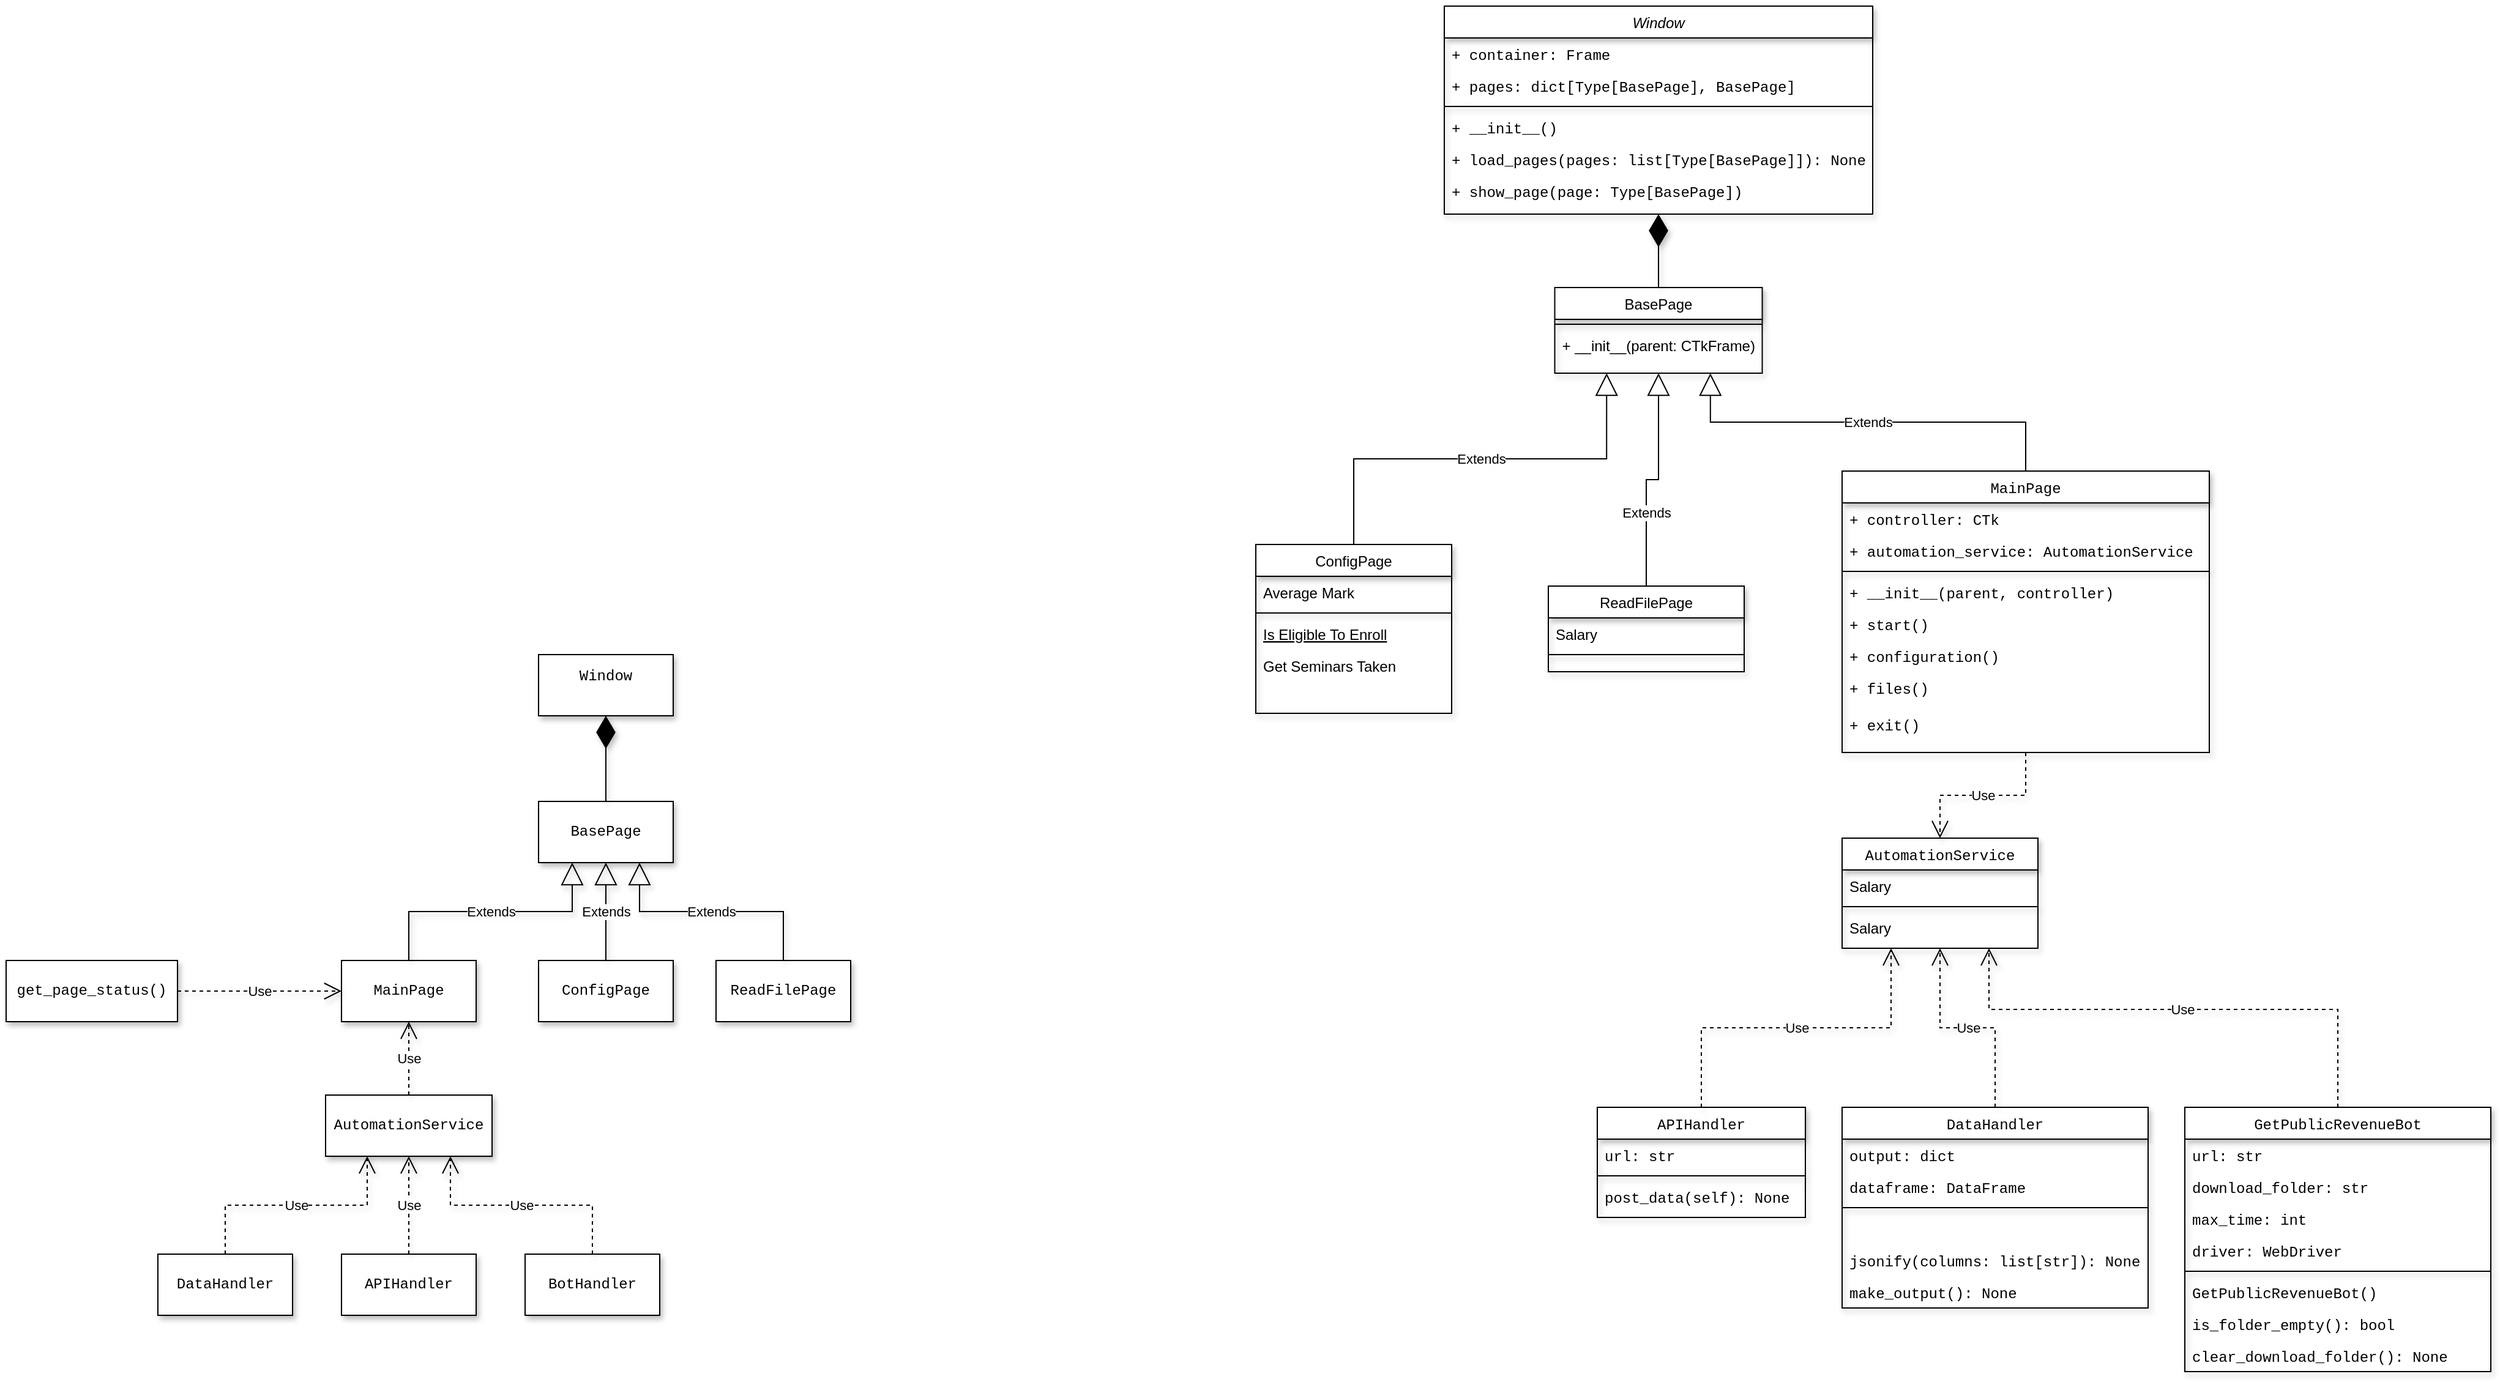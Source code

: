 <mxfile version="24.7.16">
  <diagram id="C5RBs43oDa-KdzZeNtuy" name="Page-1">
    <mxGraphModel dx="896" dy="491" grid="1" gridSize="10" guides="1" tooltips="1" connect="1" arrows="1" fold="1" page="1" pageScale="1" pageWidth="827" pageHeight="1169" math="0" shadow="0">
      <root>
        <mxCell id="WIyWlLk6GJQsqaUBKTNV-0" />
        <mxCell id="WIyWlLk6GJQsqaUBKTNV-1" parent="WIyWlLk6GJQsqaUBKTNV-0" />
        <mxCell id="zkfFHV4jXpPFQw0GAbJ--0" value="Window" style="swimlane;fontStyle=2;align=center;verticalAlign=top;childLayout=stackLayout;horizontal=1;startSize=26;horizontalStack=0;resizeParent=1;resizeLast=0;collapsible=1;marginBottom=0;rounded=0;shadow=1;strokeWidth=1;" parent="WIyWlLk6GJQsqaUBKTNV-1" vertex="1">
          <mxGeometry x="1235" y="410" width="350" height="170" as="geometry">
            <mxRectangle x="230" y="140" width="160" height="26" as="alternateBounds" />
          </mxGeometry>
        </mxCell>
        <mxCell id="zkfFHV4jXpPFQw0GAbJ--1" value="+ container: Frame" style="text;align=left;verticalAlign=top;spacingLeft=4;spacingRight=4;overflow=hidden;rotatable=0;points=[[0,0.5],[1,0.5]];portConstraint=eastwest;fontFamily=Courier New;shadow=1;" parent="zkfFHV4jXpPFQw0GAbJ--0" vertex="1">
          <mxGeometry y="26" width="350" height="26" as="geometry" />
        </mxCell>
        <mxCell id="g-zU0oQT_0GEfk-_0RB5-38" value="+ pages: dict[Type[BasePage], BasePage]" style="text;align=left;verticalAlign=top;spacingLeft=4;spacingRight=4;overflow=hidden;rotatable=0;points=[[0,0.5],[1,0.5]];portConstraint=eastwest;fontFamily=Courier New;shadow=1;" parent="zkfFHV4jXpPFQw0GAbJ--0" vertex="1">
          <mxGeometry y="52" width="350" height="26" as="geometry" />
        </mxCell>
        <mxCell id="zkfFHV4jXpPFQw0GAbJ--4" value="" style="line;html=1;strokeWidth=1;align=left;verticalAlign=middle;spacingTop=-1;spacingLeft=3;spacingRight=3;rotatable=0;labelPosition=right;points=[];portConstraint=eastwest;shadow=1;" parent="zkfFHV4jXpPFQw0GAbJ--0" vertex="1">
          <mxGeometry y="78" width="350" height="8" as="geometry" />
        </mxCell>
        <mxCell id="zkfFHV4jXpPFQw0GAbJ--5" value="+ __init__()" style="text;align=left;verticalAlign=top;spacingLeft=4;spacingRight=4;overflow=hidden;rotatable=0;points=[[0,0.5],[1,0.5]];portConstraint=eastwest;fontFamily=Courier New;shadow=1;" parent="zkfFHV4jXpPFQw0GAbJ--0" vertex="1">
          <mxGeometry y="86" width="350" height="26" as="geometry" />
        </mxCell>
        <mxCell id="QHscMvE9-RnjpSWjxgZC-1" value="+ load_pages(pages: list[Type[BasePage]]): None" style="text;align=left;verticalAlign=top;spacingLeft=4;spacingRight=4;overflow=hidden;rotatable=0;points=[[0,0.5],[1,0.5]];portConstraint=eastwest;fontFamily=Courier New;shadow=1;" parent="zkfFHV4jXpPFQw0GAbJ--0" vertex="1">
          <mxGeometry y="112" width="350" height="26" as="geometry" />
        </mxCell>
        <mxCell id="QHscMvE9-RnjpSWjxgZC-0" value="+ show_page(page: Type[BasePage])" style="text;align=left;verticalAlign=top;spacingLeft=4;spacingRight=4;overflow=hidden;rotatable=0;points=[[0,0.5],[1,0.5]];portConstraint=eastwest;fontFamily=Courier New;shadow=1;" parent="zkfFHV4jXpPFQw0GAbJ--0" vertex="1">
          <mxGeometry y="138" width="350" height="26" as="geometry" />
        </mxCell>
        <mxCell id="zkfFHV4jXpPFQw0GAbJ--6" value="ConfigPage" style="swimlane;fontStyle=0;align=center;verticalAlign=top;childLayout=stackLayout;horizontal=1;startSize=26;horizontalStack=0;resizeParent=1;resizeLast=0;collapsible=1;marginBottom=0;rounded=0;shadow=1;strokeWidth=1;" parent="WIyWlLk6GJQsqaUBKTNV-1" vertex="1">
          <mxGeometry x="1081" y="850" width="160" height="138" as="geometry">
            <mxRectangle x="130" y="380" width="160" height="26" as="alternateBounds" />
          </mxGeometry>
        </mxCell>
        <mxCell id="zkfFHV4jXpPFQw0GAbJ--8" value="Average Mark" style="text;align=left;verticalAlign=top;spacingLeft=4;spacingRight=4;overflow=hidden;rotatable=0;points=[[0,0.5],[1,0.5]];portConstraint=eastwest;rounded=0;shadow=1;html=0;" parent="zkfFHV4jXpPFQw0GAbJ--6" vertex="1">
          <mxGeometry y="26" width="160" height="26" as="geometry" />
        </mxCell>
        <mxCell id="zkfFHV4jXpPFQw0GAbJ--9" value="" style="line;html=1;strokeWidth=1;align=left;verticalAlign=middle;spacingTop=-1;spacingLeft=3;spacingRight=3;rotatable=0;labelPosition=right;points=[];portConstraint=eastwest;shadow=1;" parent="zkfFHV4jXpPFQw0GAbJ--6" vertex="1">
          <mxGeometry y="52" width="160" height="8" as="geometry" />
        </mxCell>
        <mxCell id="zkfFHV4jXpPFQw0GAbJ--10" value="Is Eligible To Enroll" style="text;align=left;verticalAlign=top;spacingLeft=4;spacingRight=4;overflow=hidden;rotatable=0;points=[[0,0.5],[1,0.5]];portConstraint=eastwest;fontStyle=4;shadow=1;" parent="zkfFHV4jXpPFQw0GAbJ--6" vertex="1">
          <mxGeometry y="60" width="160" height="26" as="geometry" />
        </mxCell>
        <mxCell id="zkfFHV4jXpPFQw0GAbJ--11" value="Get Seminars Taken" style="text;align=left;verticalAlign=top;spacingLeft=4;spacingRight=4;overflow=hidden;rotatable=0;points=[[0,0.5],[1,0.5]];portConstraint=eastwest;shadow=1;" parent="zkfFHV4jXpPFQw0GAbJ--6" vertex="1">
          <mxGeometry y="86" width="160" height="26" as="geometry" />
        </mxCell>
        <mxCell id="zkfFHV4jXpPFQw0GAbJ--13" value="ReadFilePage" style="swimlane;fontStyle=0;align=center;verticalAlign=top;childLayout=stackLayout;horizontal=1;startSize=26;horizontalStack=0;resizeParent=1;resizeLast=0;collapsible=1;marginBottom=0;rounded=0;shadow=1;strokeWidth=1;" parent="WIyWlLk6GJQsqaUBKTNV-1" vertex="1">
          <mxGeometry x="1320" y="884" width="160" height="70" as="geometry">
            <mxRectangle x="340" y="380" width="170" height="26" as="alternateBounds" />
          </mxGeometry>
        </mxCell>
        <mxCell id="zkfFHV4jXpPFQw0GAbJ--14" value="Salary" style="text;align=left;verticalAlign=top;spacingLeft=4;spacingRight=4;overflow=hidden;rotatable=0;points=[[0,0.5],[1,0.5]];portConstraint=eastwest;shadow=1;" parent="zkfFHV4jXpPFQw0GAbJ--13" vertex="1">
          <mxGeometry y="26" width="160" height="26" as="geometry" />
        </mxCell>
        <mxCell id="zkfFHV4jXpPFQw0GAbJ--15" value="" style="line;html=1;strokeWidth=1;align=left;verticalAlign=middle;spacingTop=-1;spacingLeft=3;spacingRight=3;rotatable=0;labelPosition=right;points=[];portConstraint=eastwest;shadow=1;" parent="zkfFHV4jXpPFQw0GAbJ--13" vertex="1">
          <mxGeometry y="52" width="160" height="8" as="geometry" />
        </mxCell>
        <mxCell id="zkfFHV4jXpPFQw0GAbJ--17" value="MainPage" style="swimlane;fontStyle=0;align=center;verticalAlign=top;childLayout=stackLayout;horizontal=1;startSize=26;horizontalStack=0;resizeParent=1;resizeLast=0;collapsible=1;marginBottom=0;rounded=0;shadow=1;strokeWidth=1;fontFamily=Courier New;" parent="WIyWlLk6GJQsqaUBKTNV-1" vertex="1">
          <mxGeometry x="1560" y="790" width="300" height="230" as="geometry">
            <mxRectangle x="550" y="140" width="160" height="26" as="alternateBounds" />
          </mxGeometry>
        </mxCell>
        <mxCell id="zkfFHV4jXpPFQw0GAbJ--18" value="+ controller: CTk" style="text;align=left;verticalAlign=top;spacingLeft=4;spacingRight=4;overflow=hidden;rotatable=0;points=[[0,0.5],[1,0.5]];portConstraint=eastwest;shadow=1;fontFamily=Courier New;" parent="zkfFHV4jXpPFQw0GAbJ--17" vertex="1">
          <mxGeometry y="26" width="300" height="26" as="geometry" />
        </mxCell>
        <mxCell id="zkfFHV4jXpPFQw0GAbJ--20" value="+ automation_service: AutomationService" style="text;align=left;verticalAlign=top;spacingLeft=4;spacingRight=4;overflow=hidden;rotatable=0;points=[[0,0.5],[1,0.5]];portConstraint=eastwest;rounded=0;shadow=1;html=0;fontFamily=Courier New;" parent="zkfFHV4jXpPFQw0GAbJ--17" vertex="1">
          <mxGeometry y="52" width="300" height="26" as="geometry" />
        </mxCell>
        <mxCell id="zkfFHV4jXpPFQw0GAbJ--23" value="" style="line;html=1;strokeWidth=1;align=left;verticalAlign=middle;spacingTop=-1;spacingLeft=3;spacingRight=3;rotatable=0;labelPosition=right;points=[];portConstraint=eastwest;shadow=1;" parent="zkfFHV4jXpPFQw0GAbJ--17" vertex="1">
          <mxGeometry y="78" width="300" height="8" as="geometry" />
        </mxCell>
        <mxCell id="zkfFHV4jXpPFQw0GAbJ--24" value="+ __init__(parent, controller)" style="text;align=left;verticalAlign=top;spacingLeft=4;spacingRight=4;overflow=hidden;rotatable=0;points=[[0,0.5],[1,0.5]];portConstraint=eastwest;shadow=1;fontFamily=Courier New;" parent="zkfFHV4jXpPFQw0GAbJ--17" vertex="1">
          <mxGeometry y="86" width="300" height="26" as="geometry" />
        </mxCell>
        <mxCell id="zkfFHV4jXpPFQw0GAbJ--25" value="+ start()" style="text;align=left;verticalAlign=top;spacingLeft=4;spacingRight=4;overflow=hidden;rotatable=0;points=[[0,0.5],[1,0.5]];portConstraint=eastwest;shadow=1;fontFamily=Courier New;" parent="zkfFHV4jXpPFQw0GAbJ--17" vertex="1">
          <mxGeometry y="112" width="300" height="26" as="geometry" />
        </mxCell>
        <mxCell id="ytB4MkpsGnKEpf6S8_Jn-2" value="+ configuration()" style="text;align=left;verticalAlign=top;spacingLeft=4;spacingRight=4;overflow=hidden;rotatable=0;points=[[0,0.5],[1,0.5]];portConstraint=eastwest;shadow=1;fontFamily=Courier New;" vertex="1" parent="zkfFHV4jXpPFQw0GAbJ--17">
          <mxGeometry y="138" width="300" height="26" as="geometry" />
        </mxCell>
        <mxCell id="ytB4MkpsGnKEpf6S8_Jn-1" value="+ files()" style="text;align=left;verticalAlign=top;spacingLeft=4;spacingRight=4;overflow=hidden;rotatable=0;points=[[0,0.5],[1,0.5]];portConstraint=eastwest;shadow=1;fontFamily=Courier New;" vertex="1" parent="zkfFHV4jXpPFQw0GAbJ--17">
          <mxGeometry y="164" width="300" height="30" as="geometry" />
        </mxCell>
        <mxCell id="ytB4MkpsGnKEpf6S8_Jn-0" value="+ exit()" style="text;align=left;verticalAlign=top;spacingLeft=4;spacingRight=4;overflow=hidden;rotatable=0;points=[[0,0.5],[1,0.5]];portConstraint=eastwest;shadow=1;fontFamily=Courier New;" vertex="1" parent="zkfFHV4jXpPFQw0GAbJ--17">
          <mxGeometry y="194" width="300" height="26" as="geometry" />
        </mxCell>
        <mxCell id="QHscMvE9-RnjpSWjxgZC-2" value="AutomationService" style="swimlane;fontStyle=0;align=center;verticalAlign=top;childLayout=stackLayout;horizontal=1;startSize=26;horizontalStack=0;resizeParent=1;resizeLast=0;collapsible=1;marginBottom=0;rounded=0;shadow=1;strokeWidth=1;fontFamily=Courier New;" parent="WIyWlLk6GJQsqaUBKTNV-1" vertex="1">
          <mxGeometry x="1560" y="1090" width="160" height="90" as="geometry">
            <mxRectangle x="340" y="380" width="170" height="26" as="alternateBounds" />
          </mxGeometry>
        </mxCell>
        <mxCell id="QHscMvE9-RnjpSWjxgZC-3" value="Salary" style="text;align=left;verticalAlign=top;spacingLeft=4;spacingRight=4;overflow=hidden;rotatable=0;points=[[0,0.5],[1,0.5]];portConstraint=eastwest;shadow=1;" parent="QHscMvE9-RnjpSWjxgZC-2" vertex="1">
          <mxGeometry y="26" width="160" height="26" as="geometry" />
        </mxCell>
        <mxCell id="QHscMvE9-RnjpSWjxgZC-4" value="" style="line;html=1;strokeWidth=1;align=left;verticalAlign=middle;spacingTop=-1;spacingLeft=3;spacingRight=3;rotatable=0;labelPosition=right;points=[];portConstraint=eastwest;shadow=1;" parent="QHscMvE9-RnjpSWjxgZC-2" vertex="1">
          <mxGeometry y="52" width="160" height="8" as="geometry" />
        </mxCell>
        <mxCell id="g-zU0oQT_0GEfk-_0RB5-23" value="Salary" style="text;align=left;verticalAlign=top;spacingLeft=4;spacingRight=4;overflow=hidden;rotatable=0;points=[[0,0.5],[1,0.5]];portConstraint=eastwest;shadow=1;" parent="QHscMvE9-RnjpSWjxgZC-2" vertex="1">
          <mxGeometry y="60" width="160" height="26" as="geometry" />
        </mxCell>
        <mxCell id="QHscMvE9-RnjpSWjxgZC-6" value="DataHandler" style="swimlane;fontStyle=0;align=center;verticalAlign=top;childLayout=stackLayout;horizontal=1;startSize=26;horizontalStack=0;resizeParent=1;resizeLast=0;collapsible=1;marginBottom=0;rounded=0;shadow=1;strokeWidth=1;fontFamily=Courier New;" parent="WIyWlLk6GJQsqaUBKTNV-1" vertex="1">
          <mxGeometry x="1560" y="1310" width="250" height="164" as="geometry">
            <mxRectangle x="550" y="140" width="160" height="26" as="alternateBounds" />
          </mxGeometry>
        </mxCell>
        <mxCell id="QHscMvE9-RnjpSWjxgZC-7" value="output: dict" style="text;align=left;verticalAlign=top;spacingLeft=4;spacingRight=4;overflow=hidden;rotatable=0;points=[[0,0.5],[1,0.5]];portConstraint=eastwest;fontFamily=Courier New;shadow=1;" parent="QHscMvE9-RnjpSWjxgZC-6" vertex="1">
          <mxGeometry y="26" width="250" height="26" as="geometry" />
        </mxCell>
        <mxCell id="QHscMvE9-RnjpSWjxgZC-8" value="dataframe: DataFrame" style="text;align=left;verticalAlign=top;spacingLeft=4;spacingRight=4;overflow=hidden;rotatable=0;points=[[0,0.5],[1,0.5]];portConstraint=eastwest;rounded=0;shadow=1;html=0;fontFamily=Courier New;" parent="QHscMvE9-RnjpSWjxgZC-6" vertex="1">
          <mxGeometry y="52" width="250" height="26" as="geometry" />
        </mxCell>
        <mxCell id="QHscMvE9-RnjpSWjxgZC-12" value="" style="line;html=1;strokeWidth=1;align=left;verticalAlign=middle;spacingTop=-1;spacingLeft=3;spacingRight=3;rotatable=0;labelPosition=right;points=[];portConstraint=eastwest;shadow=1;" parent="QHscMvE9-RnjpSWjxgZC-6" vertex="1">
          <mxGeometry y="78" width="250" height="8" as="geometry" />
        </mxCell>
        <mxCell id="g-zU0oQT_0GEfk-_0RB5-37" style="text;align=left;verticalAlign=top;spacingLeft=4;spacingRight=4;overflow=hidden;rotatable=0;points=[[0,0.5],[1,0.5]];portConstraint=eastwest;fontFamily=Courier New;shadow=1;" parent="QHscMvE9-RnjpSWjxgZC-6" vertex="1">
          <mxGeometry y="86" width="250" height="26" as="geometry" />
        </mxCell>
        <mxCell id="QHscMvE9-RnjpSWjxgZC-13" value="jsonify(columns: list[str]): None" style="text;align=left;verticalAlign=top;spacingLeft=4;spacingRight=4;overflow=hidden;rotatable=0;points=[[0,0.5],[1,0.5]];portConstraint=eastwest;fontFamily=Courier New;shadow=1;" parent="QHscMvE9-RnjpSWjxgZC-6" vertex="1">
          <mxGeometry y="112" width="250" height="26" as="geometry" />
        </mxCell>
        <mxCell id="QHscMvE9-RnjpSWjxgZC-14" value="make_output(): None" style="text;align=left;verticalAlign=top;spacingLeft=4;spacingRight=4;overflow=hidden;rotatable=0;points=[[0,0.5],[1,0.5]];portConstraint=eastwest;fontFamily=Courier New;shadow=1;" parent="QHscMvE9-RnjpSWjxgZC-6" vertex="1">
          <mxGeometry y="138" width="250" height="26" as="geometry" />
        </mxCell>
        <mxCell id="QHscMvE9-RnjpSWjxgZC-15" value="APIHandler" style="swimlane;fontStyle=0;align=center;verticalAlign=top;childLayout=stackLayout;horizontal=1;startSize=26;horizontalStack=0;resizeParent=1;resizeLast=0;collapsible=1;marginBottom=0;rounded=0;shadow=1;strokeWidth=1;fontFamily=Courier New;" parent="WIyWlLk6GJQsqaUBKTNV-1" vertex="1">
          <mxGeometry x="1360" y="1310" width="170" height="90" as="geometry">
            <mxRectangle x="550" y="140" width="160" height="26" as="alternateBounds" />
          </mxGeometry>
        </mxCell>
        <mxCell id="QHscMvE9-RnjpSWjxgZC-16" value="url: str    " style="text;align=left;verticalAlign=top;spacingLeft=4;spacingRight=4;overflow=hidden;rotatable=0;points=[[0,0.5],[1,0.5]];portConstraint=eastwest;fontFamily=Courier New;shadow=1;" parent="QHscMvE9-RnjpSWjxgZC-15" vertex="1">
          <mxGeometry y="26" width="170" height="26" as="geometry" />
        </mxCell>
        <mxCell id="QHscMvE9-RnjpSWjxgZC-21" value="" style="line;html=1;strokeWidth=1;align=left;verticalAlign=middle;spacingTop=-1;spacingLeft=3;spacingRight=3;rotatable=0;labelPosition=right;points=[];portConstraint=eastwest;shadow=1;" parent="QHscMvE9-RnjpSWjxgZC-15" vertex="1">
          <mxGeometry y="52" width="170" height="8" as="geometry" />
        </mxCell>
        <mxCell id="QHscMvE9-RnjpSWjxgZC-22" value="post_data(self): None" style="text;align=left;verticalAlign=top;spacingLeft=4;spacingRight=4;overflow=hidden;rotatable=0;points=[[0,0.5],[1,0.5]];portConstraint=eastwest;fontFamily=Courier New;shadow=1;" parent="QHscMvE9-RnjpSWjxgZC-15" vertex="1">
          <mxGeometry y="60" width="170" height="26" as="geometry" />
        </mxCell>
        <mxCell id="g-zU0oQT_0GEfk-_0RB5-0" value="Window&lt;div&gt;&lt;br&gt;&lt;/div&gt;" style="html=1;whiteSpace=wrap;fontFamily=Courier New;shadow=1;" parent="WIyWlLk6GJQsqaUBKTNV-1" vertex="1">
          <mxGeometry x="495" y="940" width="110" height="50" as="geometry" />
        </mxCell>
        <mxCell id="g-zU0oQT_0GEfk-_0RB5-2" value="BasePage" style="html=1;whiteSpace=wrap;fontFamily=Courier New;shadow=1;" parent="WIyWlLk6GJQsqaUBKTNV-1" vertex="1">
          <mxGeometry x="495" y="1060" width="110" height="50" as="geometry" />
        </mxCell>
        <mxCell id="g-zU0oQT_0GEfk-_0RB5-4" value="MainPage" style="html=1;whiteSpace=wrap;fontFamily=Courier New;shadow=1;" parent="WIyWlLk6GJQsqaUBKTNV-1" vertex="1">
          <mxGeometry x="334" y="1190" width="110" height="50" as="geometry" />
        </mxCell>
        <mxCell id="g-zU0oQT_0GEfk-_0RB5-5" value="ConfigPage" style="html=1;whiteSpace=wrap;fontFamily=Courier New;shadow=1;" parent="WIyWlLk6GJQsqaUBKTNV-1" vertex="1">
          <mxGeometry x="495" y="1190" width="110" height="50" as="geometry" />
        </mxCell>
        <mxCell id="g-zU0oQT_0GEfk-_0RB5-6" value="ReadFilePage" style="html=1;whiteSpace=wrap;fontFamily=Courier New;shadow=1;" parent="WIyWlLk6GJQsqaUBKTNV-1" vertex="1">
          <mxGeometry x="640" y="1190" width="110" height="50" as="geometry" />
        </mxCell>
        <mxCell id="g-zU0oQT_0GEfk-_0RB5-7" value="Extends" style="endArrow=block;endSize=16;endFill=0;html=1;rounded=0;exitX=0.5;exitY=0;exitDx=0;exitDy=0;entryX=0.25;entryY=1;entryDx=0;entryDy=0;edgeStyle=orthogonalEdgeStyle;shadow=1;" parent="WIyWlLk6GJQsqaUBKTNV-1" source="g-zU0oQT_0GEfk-_0RB5-4" target="g-zU0oQT_0GEfk-_0RB5-2" edge="1">
          <mxGeometry width="160" relative="1" as="geometry">
            <mxPoint x="370" y="1320" as="sourcePoint" />
            <mxPoint x="530" y="1320" as="targetPoint" />
          </mxGeometry>
        </mxCell>
        <mxCell id="g-zU0oQT_0GEfk-_0RB5-8" value="Extends" style="endArrow=block;endSize=16;endFill=0;html=1;rounded=0;exitX=0.5;exitY=0;exitDx=0;exitDy=0;entryX=0.5;entryY=1;entryDx=0;entryDy=0;shadow=1;" parent="WIyWlLk6GJQsqaUBKTNV-1" source="g-zU0oQT_0GEfk-_0RB5-5" target="g-zU0oQT_0GEfk-_0RB5-2" edge="1">
          <mxGeometry width="160" relative="1" as="geometry">
            <mxPoint x="399" y="1200" as="sourcePoint" />
            <mxPoint x="538" y="1120" as="targetPoint" />
          </mxGeometry>
        </mxCell>
        <mxCell id="g-zU0oQT_0GEfk-_0RB5-9" value="Extends" style="endArrow=block;endSize=16;endFill=0;html=1;rounded=0;exitX=0.5;exitY=0;exitDx=0;exitDy=0;entryX=0.75;entryY=1;entryDx=0;entryDy=0;edgeStyle=orthogonalEdgeStyle;shadow=1;" parent="WIyWlLk6GJQsqaUBKTNV-1" source="g-zU0oQT_0GEfk-_0RB5-6" target="g-zU0oQT_0GEfk-_0RB5-2" edge="1">
          <mxGeometry width="160" relative="1" as="geometry">
            <mxPoint x="560" y="1200" as="sourcePoint" />
            <mxPoint x="560" y="1120" as="targetPoint" />
          </mxGeometry>
        </mxCell>
        <mxCell id="g-zU0oQT_0GEfk-_0RB5-10" value="" style="endArrow=diamondThin;endFill=1;endSize=24;html=1;rounded=0;exitX=0.5;exitY=0;exitDx=0;exitDy=0;entryX=0.5;entryY=1;entryDx=0;entryDy=0;shadow=1;" parent="WIyWlLk6GJQsqaUBKTNV-1" source="g-zU0oQT_0GEfk-_0RB5-2" target="g-zU0oQT_0GEfk-_0RB5-0" edge="1">
          <mxGeometry width="160" relative="1" as="geometry">
            <mxPoint x="440" y="1070" as="sourcePoint" />
            <mxPoint x="420" y="1020" as="targetPoint" />
          </mxGeometry>
        </mxCell>
        <mxCell id="g-zU0oQT_0GEfk-_0RB5-11" value="AutomationService" style="html=1;whiteSpace=wrap;fontFamily=Courier New;shadow=1;" parent="WIyWlLk6GJQsqaUBKTNV-1" vertex="1">
          <mxGeometry x="321" y="1300" width="136" height="50" as="geometry" />
        </mxCell>
        <mxCell id="g-zU0oQT_0GEfk-_0RB5-12" value="BotHandler" style="html=1;whiteSpace=wrap;fontFamily=Courier New;shadow=1;" parent="WIyWlLk6GJQsqaUBKTNV-1" vertex="1">
          <mxGeometry x="484" y="1430" width="110" height="50" as="geometry" />
        </mxCell>
        <mxCell id="g-zU0oQT_0GEfk-_0RB5-13" value="DataHandler" style="html=1;whiteSpace=wrap;fontFamily=Courier New;shadow=1;" parent="WIyWlLk6GJQsqaUBKTNV-1" vertex="1">
          <mxGeometry x="184" y="1430" width="110" height="50" as="geometry" />
        </mxCell>
        <mxCell id="g-zU0oQT_0GEfk-_0RB5-14" value="APIHandler" style="html=1;whiteSpace=wrap;fontFamily=Courier New;shadow=1;" parent="WIyWlLk6GJQsqaUBKTNV-1" vertex="1">
          <mxGeometry x="334" y="1430" width="110" height="50" as="geometry" />
        </mxCell>
        <mxCell id="g-zU0oQT_0GEfk-_0RB5-15" value="Use" style="endArrow=open;endSize=12;dashed=1;html=1;rounded=0;exitX=0.5;exitY=0;exitDx=0;exitDy=0;entryX=0.25;entryY=1;entryDx=0;entryDy=0;edgeStyle=orthogonalEdgeStyle;shadow=1;" parent="WIyWlLk6GJQsqaUBKTNV-1" source="g-zU0oQT_0GEfk-_0RB5-13" target="g-zU0oQT_0GEfk-_0RB5-11" edge="1">
          <mxGeometry width="160" relative="1" as="geometry">
            <mxPoint x="284" y="1420" as="sourcePoint" />
            <mxPoint x="444" y="1420" as="targetPoint" />
          </mxGeometry>
        </mxCell>
        <mxCell id="g-zU0oQT_0GEfk-_0RB5-16" value="Use" style="endArrow=open;endSize=12;dashed=1;html=1;rounded=0;exitX=0.5;exitY=0;exitDx=0;exitDy=0;entryX=0.5;entryY=1;entryDx=0;entryDy=0;shadow=1;" parent="WIyWlLk6GJQsqaUBKTNV-1" source="g-zU0oQT_0GEfk-_0RB5-14" target="g-zU0oQT_0GEfk-_0RB5-11" edge="1">
          <mxGeometry width="160" relative="1" as="geometry">
            <mxPoint x="249" y="1440" as="sourcePoint" />
            <mxPoint x="399" y="1360" as="targetPoint" />
          </mxGeometry>
        </mxCell>
        <mxCell id="g-zU0oQT_0GEfk-_0RB5-17" value="Use" style="endArrow=open;endSize=12;dashed=1;html=1;rounded=0;exitX=0.5;exitY=0;exitDx=0;exitDy=0;entryX=0.75;entryY=1;entryDx=0;entryDy=0;edgeStyle=orthogonalEdgeStyle;shadow=1;" parent="WIyWlLk6GJQsqaUBKTNV-1" source="g-zU0oQT_0GEfk-_0RB5-12" target="g-zU0oQT_0GEfk-_0RB5-11" edge="1">
          <mxGeometry width="160" relative="1" as="geometry">
            <mxPoint x="399" y="1440" as="sourcePoint" />
            <mxPoint x="399" y="1360" as="targetPoint" />
          </mxGeometry>
        </mxCell>
        <mxCell id="g-zU0oQT_0GEfk-_0RB5-18" value="Use" style="endArrow=open;endSize=12;dashed=1;html=1;rounded=0;exitX=0.5;exitY=0;exitDx=0;exitDy=0;entryX=0.5;entryY=1;entryDx=0;entryDy=0;shadow=1;" parent="WIyWlLk6GJQsqaUBKTNV-1" source="g-zU0oQT_0GEfk-_0RB5-11" target="g-zU0oQT_0GEfk-_0RB5-4" edge="1">
          <mxGeometry width="160" relative="1" as="geometry">
            <mxPoint x="394.64" y="1350" as="sourcePoint" />
            <mxPoint x="394.64" y="1270" as="targetPoint" />
          </mxGeometry>
        </mxCell>
        <mxCell id="g-zU0oQT_0GEfk-_0RB5-19" value="&lt;div&gt;get_page_status()&lt;/div&gt;" style="html=1;whiteSpace=wrap;fontFamily=Courier New;shadow=1;" parent="WIyWlLk6GJQsqaUBKTNV-1" vertex="1">
          <mxGeometry x="60" y="1190" width="140" height="50" as="geometry" />
        </mxCell>
        <mxCell id="g-zU0oQT_0GEfk-_0RB5-20" value="Use" style="endArrow=open;endSize=12;dashed=1;html=1;rounded=0;exitX=1;exitY=0.5;exitDx=0;exitDy=0;entryX=0;entryY=0.5;entryDx=0;entryDy=0;edgeStyle=orthogonalEdgeStyle;shadow=1;" parent="WIyWlLk6GJQsqaUBKTNV-1" source="g-zU0oQT_0GEfk-_0RB5-19" target="g-zU0oQT_0GEfk-_0RB5-4" edge="1">
          <mxGeometry width="160" relative="1" as="geometry">
            <mxPoint x="249" y="1440" as="sourcePoint" />
            <mxPoint x="365" y="1360" as="targetPoint" />
          </mxGeometry>
        </mxCell>
        <mxCell id="g-zU0oQT_0GEfk-_0RB5-24" value="Use" style="endArrow=open;endSize=12;dashed=1;html=1;rounded=0;exitX=0.5;exitY=0;exitDx=0;exitDy=0;entryX=0.25;entryY=1;entryDx=0;entryDy=0;edgeStyle=orthogonalEdgeStyle;shadow=1;" parent="WIyWlLk6GJQsqaUBKTNV-1" source="QHscMvE9-RnjpSWjxgZC-15" target="QHscMvE9-RnjpSWjxgZC-2" edge="1">
          <mxGeometry width="160" relative="1" as="geometry">
            <mxPoint x="1457" y="1082" as="sourcePoint" />
            <mxPoint x="1570" y="1139" as="targetPoint" />
          </mxGeometry>
        </mxCell>
        <mxCell id="g-zU0oQT_0GEfk-_0RB5-25" value="Use" style="endArrow=open;endSize=12;dashed=1;html=1;rounded=0;entryX=0.5;entryY=1;entryDx=0;entryDy=0;edgeStyle=orthogonalEdgeStyle;exitX=0.5;exitY=0;exitDx=0;exitDy=0;shadow=1;" parent="WIyWlLk6GJQsqaUBKTNV-1" source="QHscMvE9-RnjpSWjxgZC-6" target="QHscMvE9-RnjpSWjxgZC-2" edge="1">
          <mxGeometry width="160" relative="1" as="geometry">
            <mxPoint x="1691" y="1310" as="sourcePoint" />
            <mxPoint x="1610" y="1190" as="targetPoint" />
          </mxGeometry>
        </mxCell>
        <mxCell id="g-zU0oQT_0GEfk-_0RB5-26" value="Use" style="endArrow=open;endSize=12;dashed=1;html=1;rounded=0;entryX=0.75;entryY=1;entryDx=0;entryDy=0;edgeStyle=orthogonalEdgeStyle;exitX=0.5;exitY=0;exitDx=0;exitDy=0;shadow=1;" parent="WIyWlLk6GJQsqaUBKTNV-1" source="g-zU0oQT_0GEfk-_0RB5-27" target="QHscMvE9-RnjpSWjxgZC-2" edge="1">
          <mxGeometry width="160" relative="1" as="geometry">
            <mxPoint x="1860" y="1300" as="sourcePoint" />
            <mxPoint x="1650" y="1190" as="targetPoint" />
            <Array as="points">
              <mxPoint x="1965" y="1230" />
              <mxPoint x="1680" y="1230" />
            </Array>
          </mxGeometry>
        </mxCell>
        <mxCell id="g-zU0oQT_0GEfk-_0RB5-27" value="GetPublicRevenueBot" style="swimlane;fontStyle=0;align=center;verticalAlign=top;childLayout=stackLayout;horizontal=1;startSize=26;horizontalStack=0;resizeParent=1;resizeLast=0;collapsible=1;marginBottom=0;rounded=0;shadow=1;strokeWidth=1;fontFamily=Courier New;" parent="WIyWlLk6GJQsqaUBKTNV-1" vertex="1">
          <mxGeometry x="1840" y="1310" width="250" height="216" as="geometry">
            <mxRectangle x="550" y="140" width="160" height="26" as="alternateBounds" />
          </mxGeometry>
        </mxCell>
        <mxCell id="g-zU0oQT_0GEfk-_0RB5-28" value="url: str" style="text;align=left;verticalAlign=top;spacingLeft=4;spacingRight=4;overflow=hidden;rotatable=0;points=[[0,0.5],[1,0.5]];portConstraint=eastwest;fontFamily=Courier New;shadow=1;" parent="g-zU0oQT_0GEfk-_0RB5-27" vertex="1">
          <mxGeometry y="26" width="250" height="26" as="geometry" />
        </mxCell>
        <mxCell id="g-zU0oQT_0GEfk-_0RB5-29" value="download_folder: str" style="text;align=left;verticalAlign=top;spacingLeft=4;spacingRight=4;overflow=hidden;rotatable=0;points=[[0,0.5],[1,0.5]];portConstraint=eastwest;rounded=0;shadow=1;html=0;fontFamily=Courier New;" parent="g-zU0oQT_0GEfk-_0RB5-27" vertex="1">
          <mxGeometry y="52" width="250" height="26" as="geometry" />
        </mxCell>
        <mxCell id="g-zU0oQT_0GEfk-_0RB5-34" value="max_time: int" style="text;align=left;verticalAlign=top;spacingLeft=4;spacingRight=4;overflow=hidden;rotatable=0;points=[[0,0.5],[1,0.5]];portConstraint=eastwest;rounded=0;shadow=1;html=0;fontFamily=Courier New;" parent="g-zU0oQT_0GEfk-_0RB5-27" vertex="1">
          <mxGeometry y="78" width="250" height="26" as="geometry" />
        </mxCell>
        <mxCell id="g-zU0oQT_0GEfk-_0RB5-35" value="driver: WebDriver" style="text;align=left;verticalAlign=top;spacingLeft=4;spacingRight=4;overflow=hidden;rotatable=0;points=[[0,0.5],[1,0.5]];portConstraint=eastwest;rounded=0;shadow=1;html=0;fontFamily=Courier New;" parent="g-zU0oQT_0GEfk-_0RB5-27" vertex="1">
          <mxGeometry y="104" width="250" height="26" as="geometry" />
        </mxCell>
        <mxCell id="g-zU0oQT_0GEfk-_0RB5-30" value="" style="line;html=1;strokeWidth=1;align=left;verticalAlign=middle;spacingTop=-1;spacingLeft=3;spacingRight=3;rotatable=0;labelPosition=right;points=[];portConstraint=eastwest;shadow=1;" parent="g-zU0oQT_0GEfk-_0RB5-27" vertex="1">
          <mxGeometry y="130" width="250" height="8" as="geometry" />
        </mxCell>
        <mxCell id="g-zU0oQT_0GEfk-_0RB5-36" value="GetPublicRevenueBot()" style="text;align=left;verticalAlign=top;spacingLeft=4;spacingRight=4;overflow=hidden;rotatable=0;points=[[0,0.5],[1,0.5]];portConstraint=eastwest;fontFamily=Courier New;shadow=1;" parent="g-zU0oQT_0GEfk-_0RB5-27" vertex="1">
          <mxGeometry y="138" width="250" height="26" as="geometry" />
        </mxCell>
        <mxCell id="g-zU0oQT_0GEfk-_0RB5-31" value="is_folder_empty(): bool" style="text;align=left;verticalAlign=top;spacingLeft=4;spacingRight=4;overflow=hidden;rotatable=0;points=[[0,0.5],[1,0.5]];portConstraint=eastwest;fontFamily=Courier New;shadow=1;" parent="g-zU0oQT_0GEfk-_0RB5-27" vertex="1">
          <mxGeometry y="164" width="250" height="26" as="geometry" />
        </mxCell>
        <mxCell id="g-zU0oQT_0GEfk-_0RB5-32" value="clear_download_folder(): None" style="text;align=left;verticalAlign=top;spacingLeft=4;spacingRight=4;overflow=hidden;rotatable=0;points=[[0,0.5],[1,0.5]];portConstraint=eastwest;fontFamily=Courier New;shadow=1;" parent="g-zU0oQT_0GEfk-_0RB5-27" vertex="1">
          <mxGeometry y="190" width="250" height="26" as="geometry" />
        </mxCell>
        <mxCell id="g-zU0oQT_0GEfk-_0RB5-41" value="BasePage" style="swimlane;fontStyle=0;align=center;verticalAlign=top;childLayout=stackLayout;horizontal=1;startSize=26;horizontalStack=0;resizeParent=1;resizeLast=0;collapsible=1;marginBottom=0;rounded=0;shadow=1;strokeWidth=1;" parent="WIyWlLk6GJQsqaUBKTNV-1" vertex="1">
          <mxGeometry x="1325.25" y="640" width="169.5" height="70" as="geometry">
            <mxRectangle x="340" y="380" width="170" height="26" as="alternateBounds" />
          </mxGeometry>
        </mxCell>
        <mxCell id="g-zU0oQT_0GEfk-_0RB5-43" value="" style="line;html=1;strokeWidth=1;align=left;verticalAlign=middle;spacingTop=-1;spacingLeft=3;spacingRight=3;rotatable=0;labelPosition=right;points=[];portConstraint=eastwest;shadow=1;" parent="g-zU0oQT_0GEfk-_0RB5-41" vertex="1">
          <mxGeometry y="26" width="169.5" height="8" as="geometry" />
        </mxCell>
        <mxCell id="g-zU0oQT_0GEfk-_0RB5-42" value="+ __init__(parent: CTkFrame)" style="text;align=left;verticalAlign=top;spacingLeft=4;spacingRight=4;overflow=hidden;rotatable=0;points=[[0,0.5],[1,0.5]];portConstraint=eastwest;shadow=1;" parent="g-zU0oQT_0GEfk-_0RB5-41" vertex="1">
          <mxGeometry y="34" width="169.5" height="26" as="geometry" />
        </mxCell>
        <mxCell id="g-zU0oQT_0GEfk-_0RB5-44" value="Extends" style="endArrow=block;endSize=16;endFill=0;html=1;rounded=0;exitX=0.5;exitY=0;exitDx=0;exitDy=0;edgeStyle=orthogonalEdgeStyle;entryX=0.25;entryY=1;entryDx=0;entryDy=0;" parent="WIyWlLk6GJQsqaUBKTNV-1" source="zkfFHV4jXpPFQw0GAbJ--6" edge="1" target="g-zU0oQT_0GEfk-_0RB5-41">
          <mxGeometry width="160" relative="1" as="geometry">
            <mxPoint x="1170" y="820" as="sourcePoint" />
            <mxPoint x="1370" y="730" as="targetPoint" />
          </mxGeometry>
        </mxCell>
        <mxCell id="g-zU0oQT_0GEfk-_0RB5-45" value="Extends" style="endArrow=block;endSize=16;endFill=0;html=1;rounded=0;exitX=0.5;exitY=0;exitDx=0;exitDy=0;entryX=0.5;entryY=1;entryDx=0;entryDy=0;edgeStyle=orthogonalEdgeStyle;" parent="WIyWlLk6GJQsqaUBKTNV-1" source="zkfFHV4jXpPFQw0GAbJ--13" target="g-zU0oQT_0GEfk-_0RB5-41" edge="1">
          <mxGeometry x="-0.342" width="160" relative="1" as="geometry">
            <mxPoint x="1171" y="860" as="sourcePoint" />
            <mxPoint x="1380" y="740" as="targetPoint" />
            <mxPoint as="offset" />
          </mxGeometry>
        </mxCell>
        <mxCell id="g-zU0oQT_0GEfk-_0RB5-46" value="Extends" style="endArrow=block;endSize=16;endFill=0;html=1;rounded=0;exitX=0.5;exitY=0;exitDx=0;exitDy=0;entryX=0.75;entryY=1;entryDx=0;entryDy=0;edgeStyle=orthogonalEdgeStyle;" parent="WIyWlLk6GJQsqaUBKTNV-1" source="zkfFHV4jXpPFQw0GAbJ--17" target="g-zU0oQT_0GEfk-_0RB5-41" edge="1">
          <mxGeometry width="160" relative="1" as="geometry">
            <mxPoint x="1410" y="894" as="sourcePoint" />
            <mxPoint x="1420" y="740" as="targetPoint" />
          </mxGeometry>
        </mxCell>
        <mxCell id="g-zU0oQT_0GEfk-_0RB5-47" value="" style="endArrow=diamondThin;endFill=1;endSize=24;html=1;rounded=0;exitX=0.5;exitY=0;exitDx=0;exitDy=0;entryX=0.5;entryY=1;entryDx=0;entryDy=0;shadow=1;" parent="WIyWlLk6GJQsqaUBKTNV-1" source="g-zU0oQT_0GEfk-_0RB5-41" target="zkfFHV4jXpPFQw0GAbJ--0" edge="1">
          <mxGeometry width="160" relative="1" as="geometry">
            <mxPoint x="1230" y="690" as="sourcePoint" />
            <mxPoint x="1230" y="620" as="targetPoint" />
          </mxGeometry>
        </mxCell>
        <mxCell id="ytB4MkpsGnKEpf6S8_Jn-3" value="Use" style="endArrow=open;endSize=12;dashed=1;html=1;rounded=0;exitX=0.5;exitY=1;exitDx=0;exitDy=0;entryX=0.5;entryY=0;entryDx=0;entryDy=0;edgeStyle=orthogonalEdgeStyle;shadow=1;" edge="1" parent="WIyWlLk6GJQsqaUBKTNV-1" source="zkfFHV4jXpPFQw0GAbJ--17" target="QHscMvE9-RnjpSWjxgZC-2">
          <mxGeometry width="160" relative="1" as="geometry">
            <mxPoint x="1320" y="1120" as="sourcePoint" />
            <mxPoint x="1475" y="990" as="targetPoint" />
          </mxGeometry>
        </mxCell>
      </root>
    </mxGraphModel>
  </diagram>
</mxfile>
